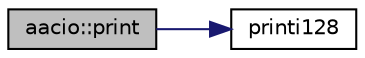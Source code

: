digraph "aacio::print"
{
  edge [fontname="Helvetica",fontsize="10",labelfontname="Helvetica",labelfontsize="10"];
  node [fontname="Helvetica",fontsize="10",shape=record];
  rankdir="LR";
  Node18 [label="aacio::print",height=0.2,width=0.4,color="black", fillcolor="grey75", style="filled", fontcolor="black"];
  Node18 -> Node19 [color="midnightblue",fontsize="10",style="solid"];
  Node19 [label="printi128",height=0.2,width=0.4,color="black", fillcolor="white", style="filled",URL="$group__consolecapi.html#ga0ac41ae1c31cf87a4adc14d9edb3e6a5",tooltip="Prints value as a 128 bit unsigned integer. "];
}
